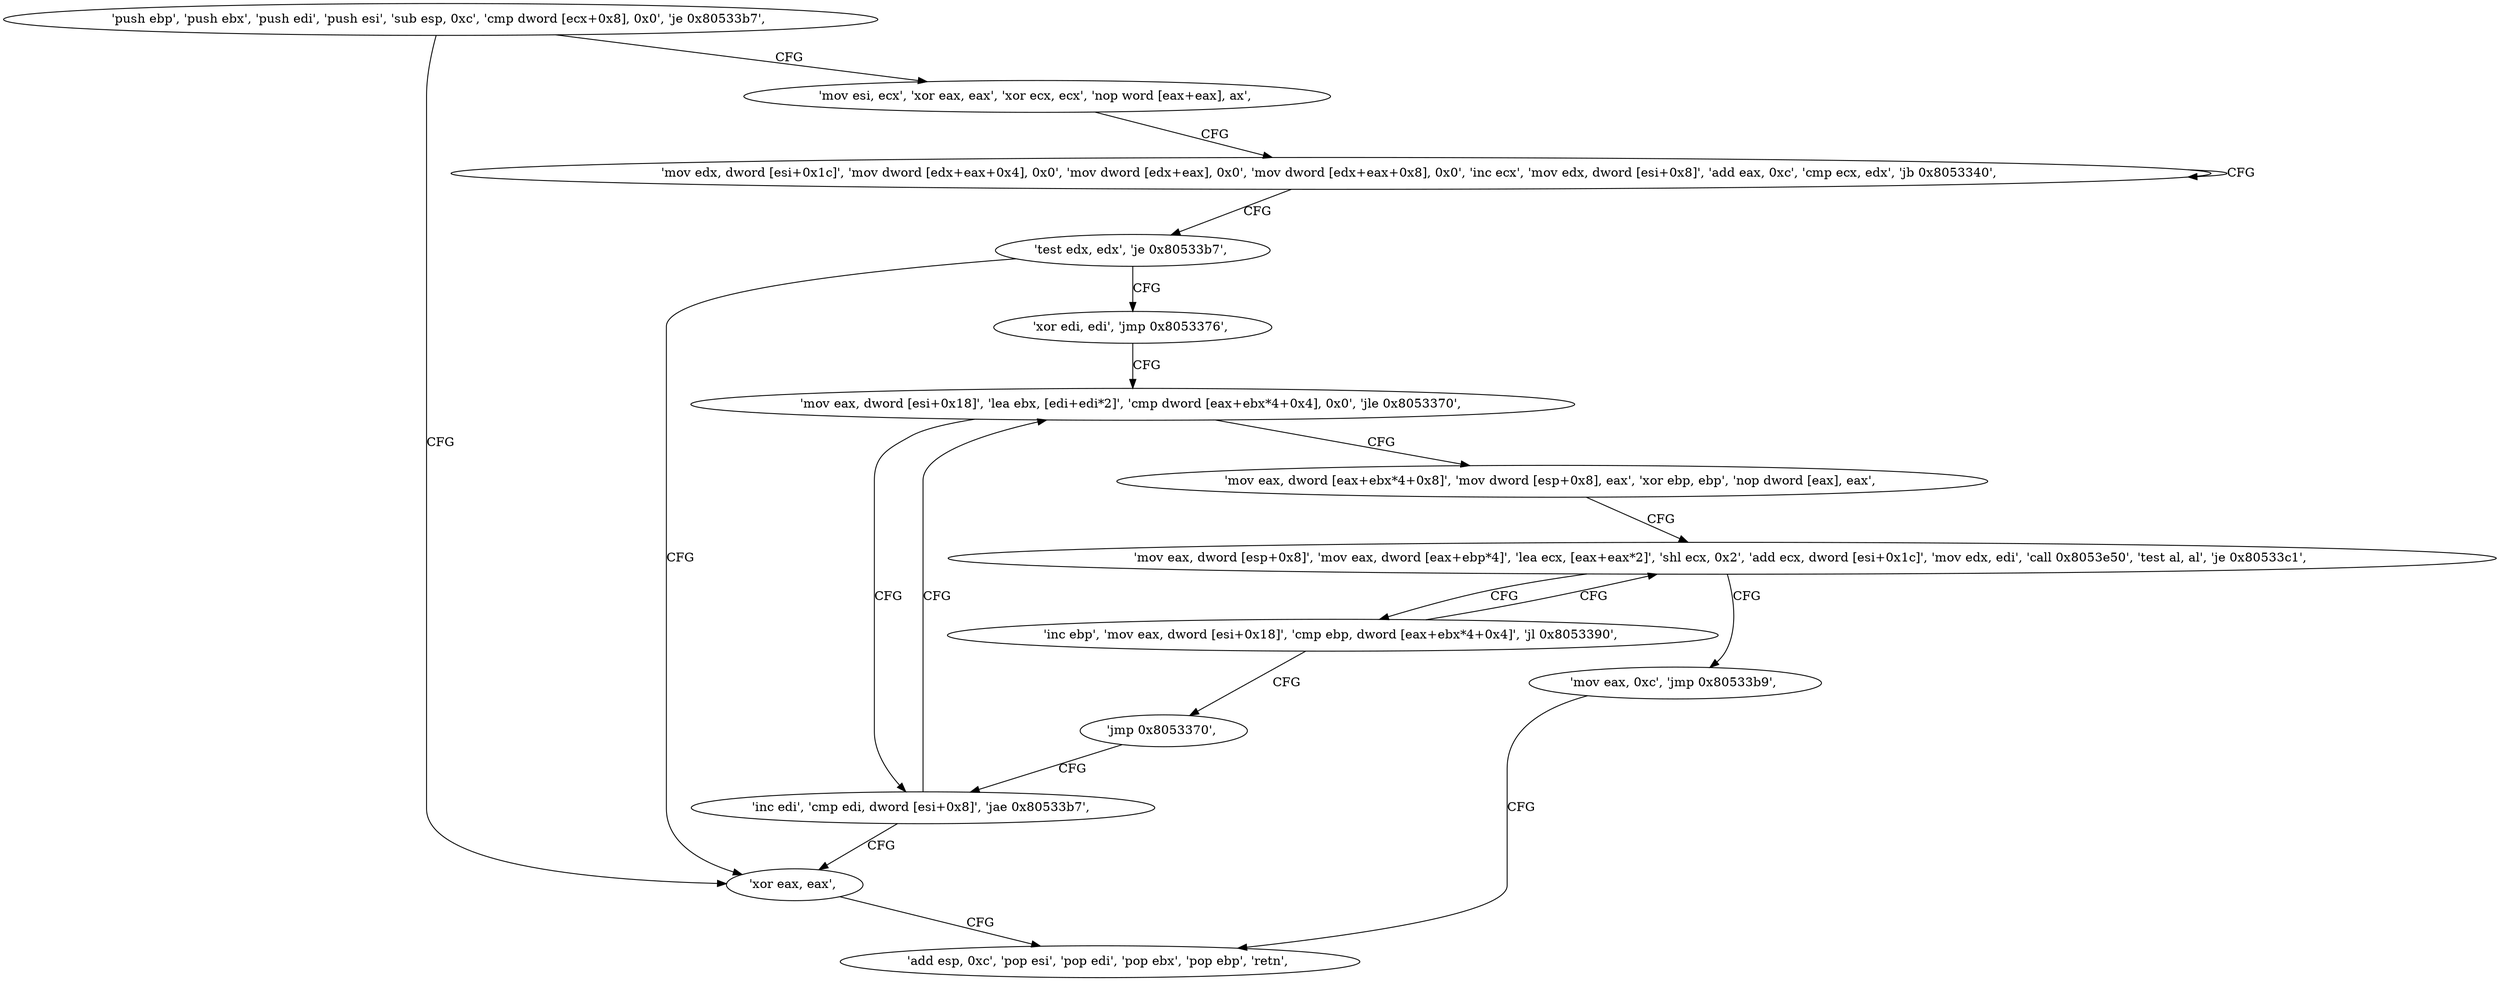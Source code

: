 digraph "func" {
"134558496" [label = "'push ebp', 'push ebx', 'push edi', 'push esi', 'sub esp, 0xc', 'cmp dword [ecx+0x8], 0x0', 'je 0x80533b7', " ]
"134558647" [label = "'xor eax, eax', " ]
"134558513" [label = "'mov esi, ecx', 'xor eax, eax', 'xor ecx, ecx', 'nop word [eax+eax], ax', " ]
"134558649" [label = "'add esp, 0xc', 'pop esi', 'pop edi', 'pop ebx', 'pop ebp', 'retn', " ]
"134558528" [label = "'mov edx, dword [esi+0x1c]', 'mov dword [edx+eax+0x4], 0x0', 'mov dword [edx+eax], 0x0', 'mov dword [edx+eax+0x8], 0x0', 'inc ecx', 'mov edx, dword [esi+0x8]', 'add eax, 0xc', 'cmp ecx, edx', 'jb 0x8053340', " ]
"134558565" [label = "'test edx, edx', 'je 0x80533b7', " ]
"134558569" [label = "'xor edi, edi', 'jmp 0x8053376', " ]
"134558582" [label = "'mov eax, dword [esi+0x18]', 'lea ebx, [edi+edi*2]', 'cmp dword [eax+ebx*4+0x4], 0x0', 'jle 0x8053370', " ]
"134558576" [label = "'inc edi', 'cmp edi, dword [esi+0x8]', 'jae 0x80533b7', " ]
"134558595" [label = "'mov eax, dword [eax+ebx*4+0x8]', 'mov dword [esp+0x8], eax', 'xor ebp, ebp', 'nop dword [eax], eax', " ]
"134558608" [label = "'mov eax, dword [esp+0x8]', 'mov eax, dword [eax+ebp*4]', 'lea ecx, [eax+eax*2]', 'shl ecx, 0x2', 'add ecx, dword [esi+0x1c]', 'mov edx, edi', 'call 0x8053e50', 'test al, al', 'je 0x80533c1', " ]
"134558657" [label = "'mov eax, 0xc', 'jmp 0x80533b9', " ]
"134558635" [label = "'inc ebp', 'mov eax, dword [esi+0x18]', 'cmp ebp, dword [eax+ebx*4+0x4]', 'jl 0x8053390', " ]
"134558645" [label = "'jmp 0x8053370', " ]
"134558496" -> "134558647" [ label = "CFG" ]
"134558496" -> "134558513" [ label = "CFG" ]
"134558647" -> "134558649" [ label = "CFG" ]
"134558513" -> "134558528" [ label = "CFG" ]
"134558528" -> "134558528" [ label = "CFG" ]
"134558528" -> "134558565" [ label = "CFG" ]
"134558565" -> "134558647" [ label = "CFG" ]
"134558565" -> "134558569" [ label = "CFG" ]
"134558569" -> "134558582" [ label = "CFG" ]
"134558582" -> "134558576" [ label = "CFG" ]
"134558582" -> "134558595" [ label = "CFG" ]
"134558576" -> "134558647" [ label = "CFG" ]
"134558576" -> "134558582" [ label = "CFG" ]
"134558595" -> "134558608" [ label = "CFG" ]
"134558608" -> "134558657" [ label = "CFG" ]
"134558608" -> "134558635" [ label = "CFG" ]
"134558657" -> "134558649" [ label = "CFG" ]
"134558635" -> "134558608" [ label = "CFG" ]
"134558635" -> "134558645" [ label = "CFG" ]
"134558645" -> "134558576" [ label = "CFG" ]
}
